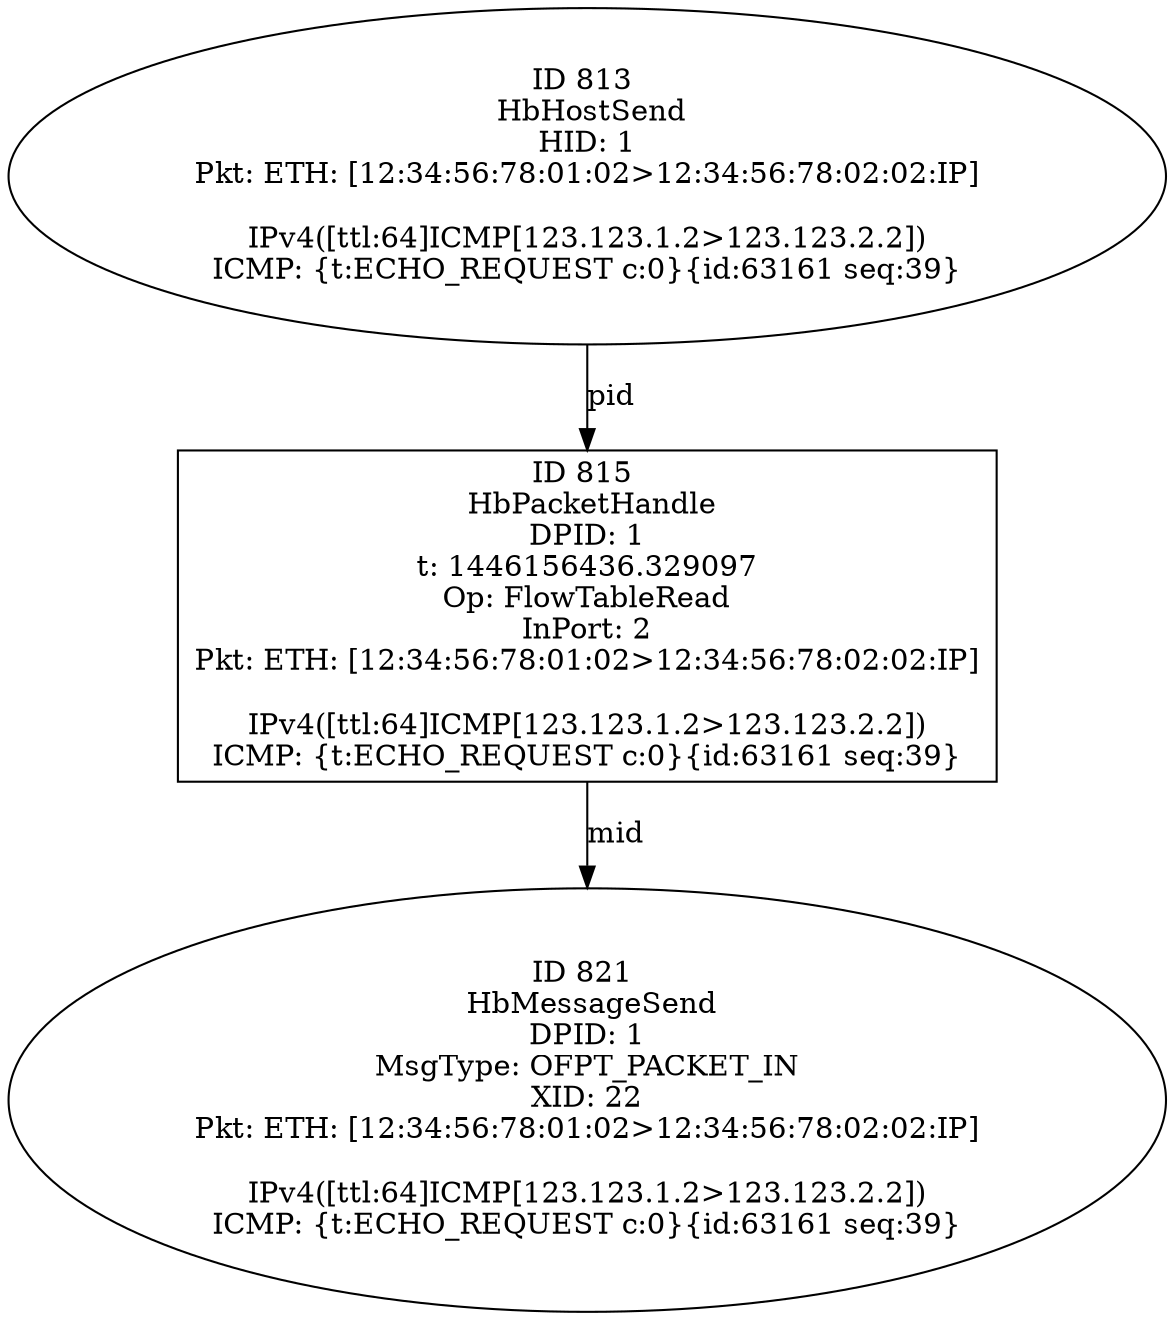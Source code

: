 strict digraph G {
815 [shape=box, event=<hb_events.HbPacketHandle object at 0x10ee9f590>, label="ID 815 
 HbPacketHandle
DPID: 1
t: 1446156436.329097
Op: FlowTableRead
InPort: 2
Pkt: ETH: [12:34:56:78:01:02>12:34:56:78:02:02:IP]

IPv4([ttl:64]ICMP[123.123.1.2>123.123.2.2])
ICMP: {t:ECHO_REQUEST c:0}{id:63161 seq:39}"];
821 [shape=oval, event=<hb_events.HbMessageSend object at 0x10ee9fe90>, label="ID 821 
 HbMessageSend
DPID: 1
MsgType: OFPT_PACKET_IN
XID: 22
Pkt: ETH: [12:34:56:78:01:02>12:34:56:78:02:02:IP]

IPv4([ttl:64]ICMP[123.123.1.2>123.123.2.2])
ICMP: {t:ECHO_REQUEST c:0}{id:63161 seq:39}"];
813 [shape=oval, event=<hb_events.HbHostSend object at 0x10ee9f350>, label="ID 813 
 HbHostSend
HID: 1
Pkt: ETH: [12:34:56:78:01:02>12:34:56:78:02:02:IP]

IPv4([ttl:64]ICMP[123.123.1.2>123.123.2.2])
ICMP: {t:ECHO_REQUEST c:0}{id:63161 seq:39}"];
813 -> 815  [rel=pid, label=pid];
815 -> 821  [rel=mid, label=mid];
}
